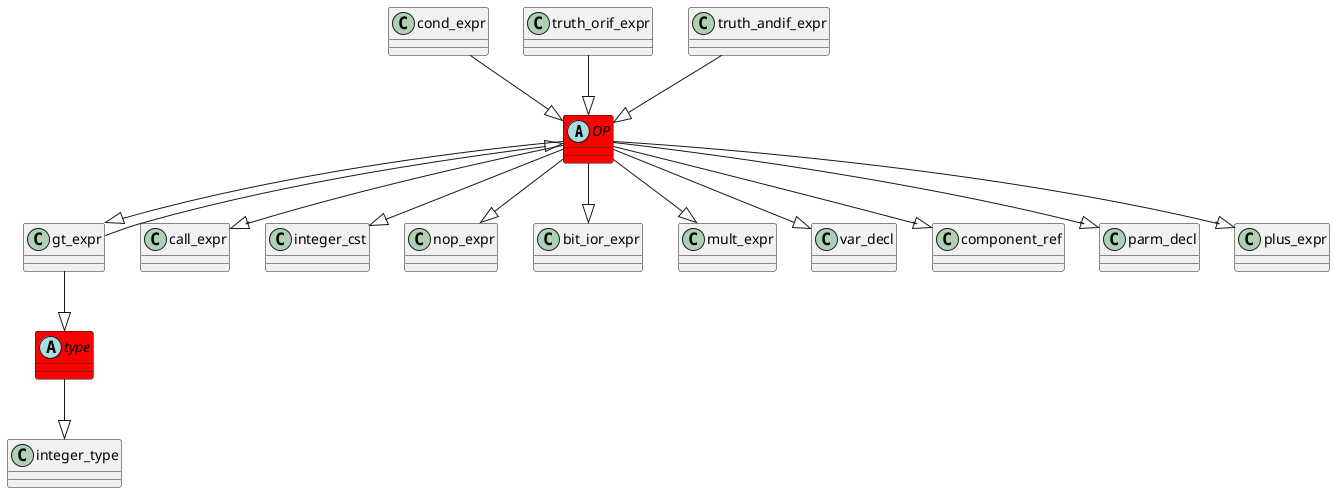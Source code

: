 @startuml
abstract class	OP	 #red	
OP	 --|> 	gt_expr	
cond_expr	 --|> 	OP	
abstract class	type	 #red	
type	 --|> 	integer_type	
gt_expr	 --|> 	type	
OP	 --|> 	call_expr	
gt_expr	 --|> 	OP	
OP	 --|> 	integer_cst	
OP	 --|> 	nop_expr	
truth_orif_expr	 --|> 	OP	
OP	 --|> 	bit_ior_expr	
OP	 --|> 	mult_expr	
OP	 --|> 	var_decl	
OP	 --|> 	component_ref	
OP	 --|> 	parm_decl	
truth_andif_expr	 --|> 	OP	
OP	 --|> 	plus_expr	
@enduml
